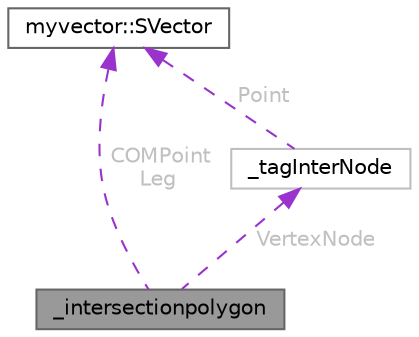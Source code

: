 digraph "_intersectionpolygon"
{
 // LATEX_PDF_SIZE
  bgcolor="transparent";
  edge [fontname=Helvetica,fontsize=10,labelfontname=Helvetica,labelfontsize=10];
  node [fontname=Helvetica,fontsize=10,shape=box,height=0.2,width=0.4];
  Node1 [id="Node000001",label="_intersectionpolygon",height=0.2,width=0.4,color="gray40", fillcolor="grey60", style="filled", fontcolor="black",tooltip=" "];
  Node2 -> Node1 [id="edge1_Node000001_Node000002",dir="back",color="darkorchid3",style="dashed",tooltip=" ",label=" VertexNode",fontcolor="grey" ];
  Node2 [id="Node000002",label="_tagInterNode",height=0.2,width=0.4,color="grey75", fillcolor="white", style="filled",URL="$struct__tag_inter_node.html",tooltip=" "];
  Node3 -> Node2 [id="edge2_Node000002_Node000003",dir="back",color="darkorchid3",style="dashed",tooltip=" ",label=" Point",fontcolor="grey" ];
  Node3 [id="Node000003",label="myvector::SVector",height=0.2,width=0.4,color="gray40", fillcolor="white", style="filled",URL="$structmyvector_1_1_s_vector.html",tooltip="ベクトルを表す構造体"];
  Node3 -> Node1 [id="edge3_Node000001_Node000003",dir="back",color="darkorchid3",style="dashed",tooltip=" ",label=" COMPoint\nLeg",fontcolor="grey" ];
}
